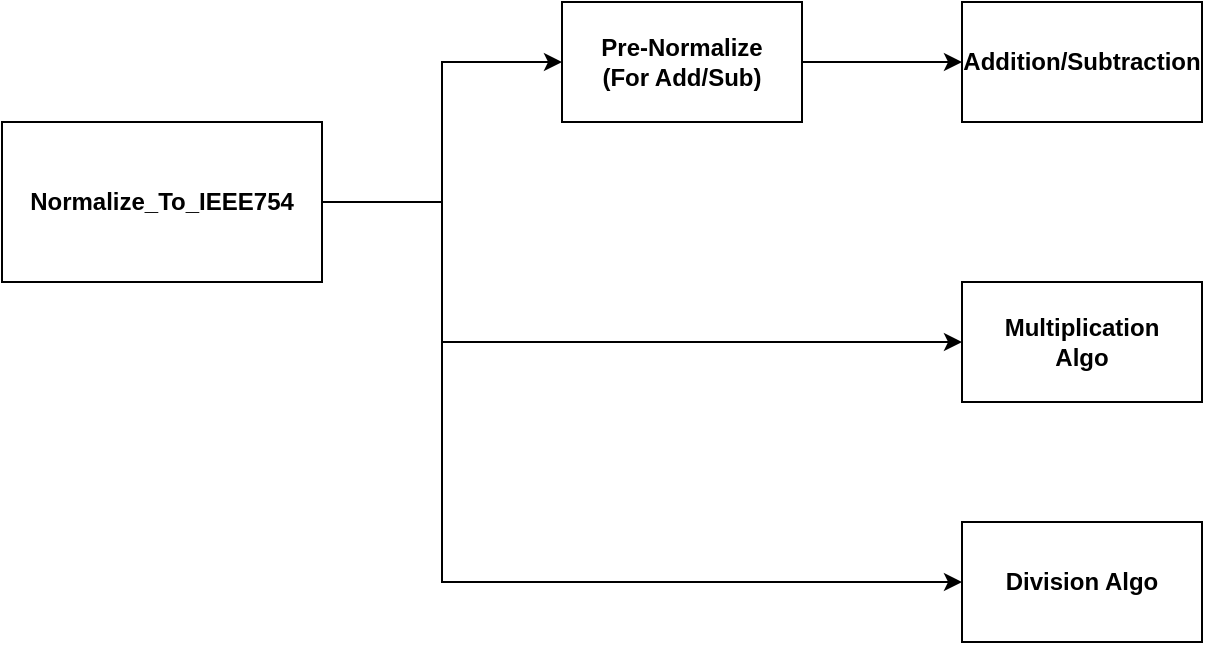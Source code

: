 <mxfile version="13.6.4" type="github"><diagram id="AeSFQX4M4eMQw-1AOVBW" name="Page-1"><mxGraphModel dx="812" dy="492" grid="1" gridSize="10" guides="1" tooltips="1" connect="1" arrows="1" fold="1" page="1" pageScale="1" pageWidth="850" pageHeight="1100" math="0" shadow="0"><root><mxCell id="0"/><mxCell id="1" parent="0"/><mxCell id="jBLxRwfFH3wQ9bLteyyT-7" style="edgeStyle=orthogonalEdgeStyle;rounded=0;orthogonalLoop=1;jettySize=auto;html=1;entryX=0;entryY=0.5;entryDx=0;entryDy=0;" edge="1" parent="1" source="jBLxRwfFH3wQ9bLteyyT-3" target="jBLxRwfFH3wQ9bLteyyT-5"><mxGeometry relative="1" as="geometry"/></mxCell><mxCell id="jBLxRwfFH3wQ9bLteyyT-11" style="edgeStyle=orthogonalEdgeStyle;rounded=0;orthogonalLoop=1;jettySize=auto;html=1;" edge="1" parent="1" source="jBLxRwfFH3wQ9bLteyyT-3" target="jBLxRwfFH3wQ9bLteyyT-9"><mxGeometry relative="1" as="geometry"><Array as="points"><mxPoint x="260" y="160"/><mxPoint x="260" y="230"/></Array></mxGeometry></mxCell><mxCell id="jBLxRwfFH3wQ9bLteyyT-12" style="edgeStyle=orthogonalEdgeStyle;rounded=0;orthogonalLoop=1;jettySize=auto;html=1;entryX=0;entryY=0.5;entryDx=0;entryDy=0;" edge="1" parent="1" source="jBLxRwfFH3wQ9bLteyyT-3" target="jBLxRwfFH3wQ9bLteyyT-10"><mxGeometry relative="1" as="geometry"><Array as="points"><mxPoint x="260" y="160"/><mxPoint x="260" y="350"/></Array></mxGeometry></mxCell><mxCell id="jBLxRwfFH3wQ9bLteyyT-3" value="&lt;div&gt;Normalize_To_IEEE754&lt;/div&gt;" style="rounded=0;whiteSpace=wrap;html=1;fontStyle=1" vertex="1" parent="1"><mxGeometry x="40" y="120" width="160" height="80" as="geometry"/></mxCell><mxCell id="jBLxRwfFH3wQ9bLteyyT-8" style="edgeStyle=orthogonalEdgeStyle;rounded=0;orthogonalLoop=1;jettySize=auto;html=1;exitX=1;exitY=0.5;exitDx=0;exitDy=0;entryX=0;entryY=0.5;entryDx=0;entryDy=0;" edge="1" parent="1" source="jBLxRwfFH3wQ9bLteyyT-5" target="jBLxRwfFH3wQ9bLteyyT-6"><mxGeometry relative="1" as="geometry"/></mxCell><mxCell id="jBLxRwfFH3wQ9bLteyyT-5" value="&lt;div&gt;&lt;b&gt;Pre-Normalize&lt;/b&gt;&lt;/div&gt;&lt;div&gt;&lt;b&gt;(For Add/Sub)&lt;br&gt;&lt;/b&gt;&lt;/div&gt;" style="rounded=0;whiteSpace=wrap;html=1;" vertex="1" parent="1"><mxGeometry x="320" y="60" width="120" height="60" as="geometry"/></mxCell><mxCell id="jBLxRwfFH3wQ9bLteyyT-6" value="Addition/Subtraction" style="rounded=0;whiteSpace=wrap;html=1;fontStyle=1" vertex="1" parent="1"><mxGeometry x="520" y="60" width="120" height="60" as="geometry"/></mxCell><mxCell id="jBLxRwfFH3wQ9bLteyyT-9" value="&lt;div&gt;Multiplication &lt;br&gt;&lt;/div&gt;&lt;div&gt;Algo&lt;/div&gt;" style="rounded=0;whiteSpace=wrap;html=1;fontStyle=1" vertex="1" parent="1"><mxGeometry x="520" y="200" width="120" height="60" as="geometry"/></mxCell><mxCell id="jBLxRwfFH3wQ9bLteyyT-10" value="Division Algo" style="rounded=0;whiteSpace=wrap;html=1;fontStyle=1" vertex="1" parent="1"><mxGeometry x="520" y="320" width="120" height="60" as="geometry"/></mxCell></root></mxGraphModel></diagram></mxfile>